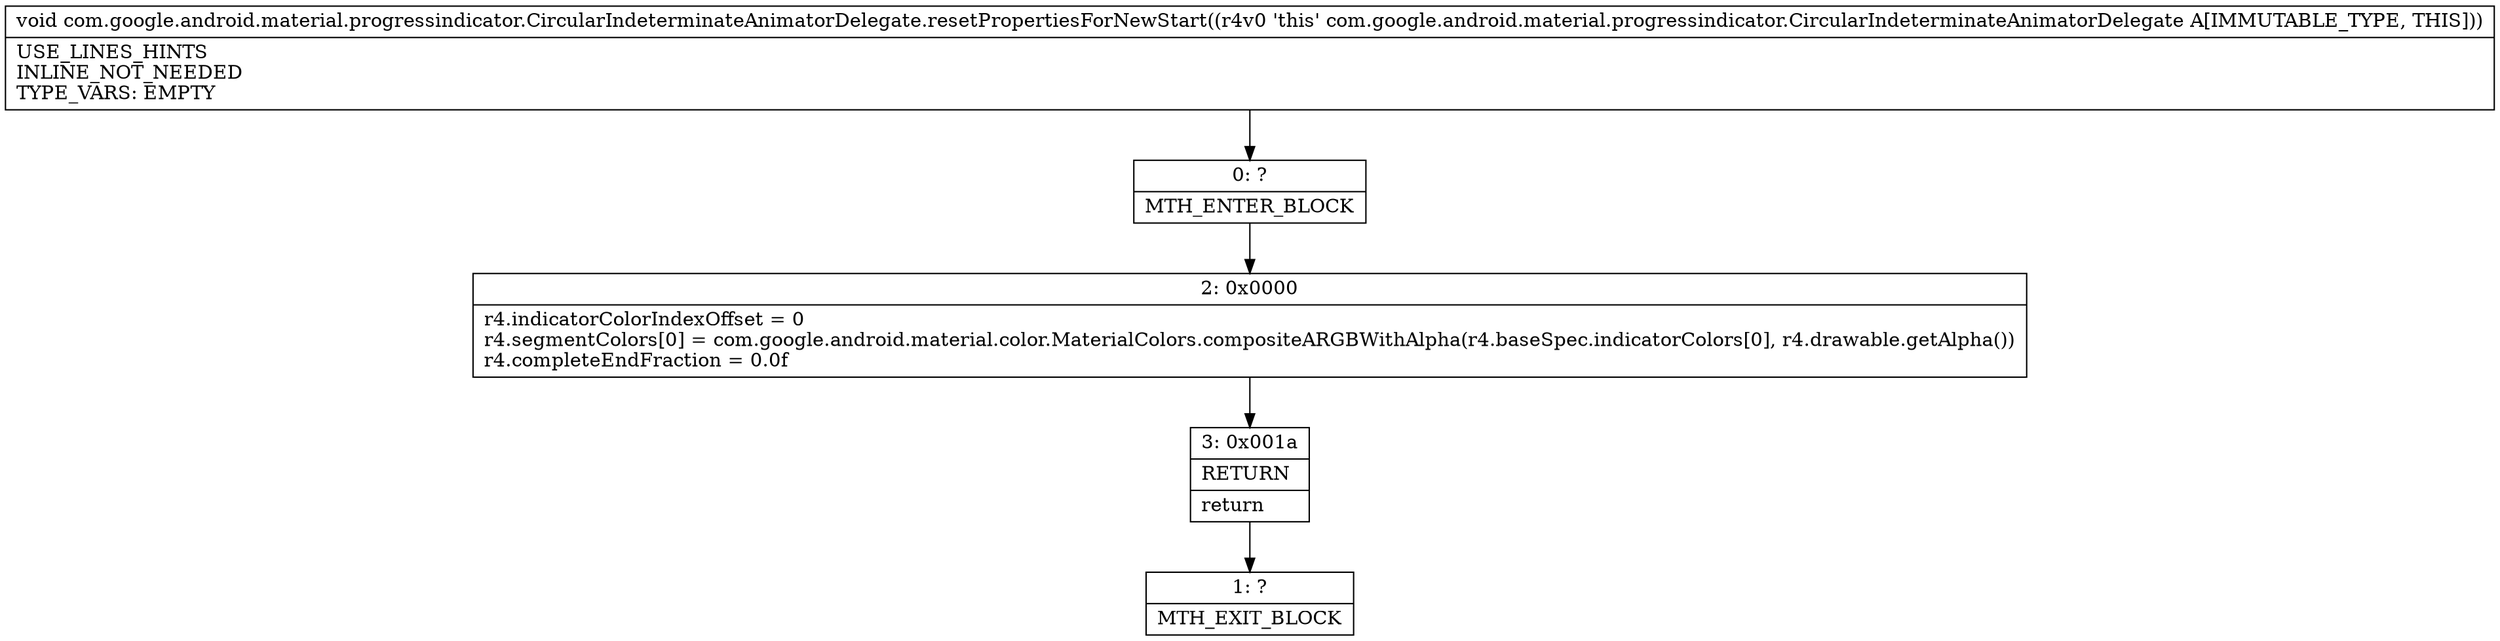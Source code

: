 digraph "CFG forcom.google.android.material.progressindicator.CircularIndeterminateAnimatorDelegate.resetPropertiesForNewStart()V" {
Node_0 [shape=record,label="{0\:\ ?|MTH_ENTER_BLOCK\l}"];
Node_2 [shape=record,label="{2\:\ 0x0000|r4.indicatorColorIndexOffset = 0\lr4.segmentColors[0] = com.google.android.material.color.MaterialColors.compositeARGBWithAlpha(r4.baseSpec.indicatorColors[0], r4.drawable.getAlpha())\lr4.completeEndFraction = 0.0f\l}"];
Node_3 [shape=record,label="{3\:\ 0x001a|RETURN\l|return\l}"];
Node_1 [shape=record,label="{1\:\ ?|MTH_EXIT_BLOCK\l}"];
MethodNode[shape=record,label="{void com.google.android.material.progressindicator.CircularIndeterminateAnimatorDelegate.resetPropertiesForNewStart((r4v0 'this' com.google.android.material.progressindicator.CircularIndeterminateAnimatorDelegate A[IMMUTABLE_TYPE, THIS]))  | USE_LINES_HINTS\lINLINE_NOT_NEEDED\lTYPE_VARS: EMPTY\l}"];
MethodNode -> Node_0;Node_0 -> Node_2;
Node_2 -> Node_3;
Node_3 -> Node_1;
}

